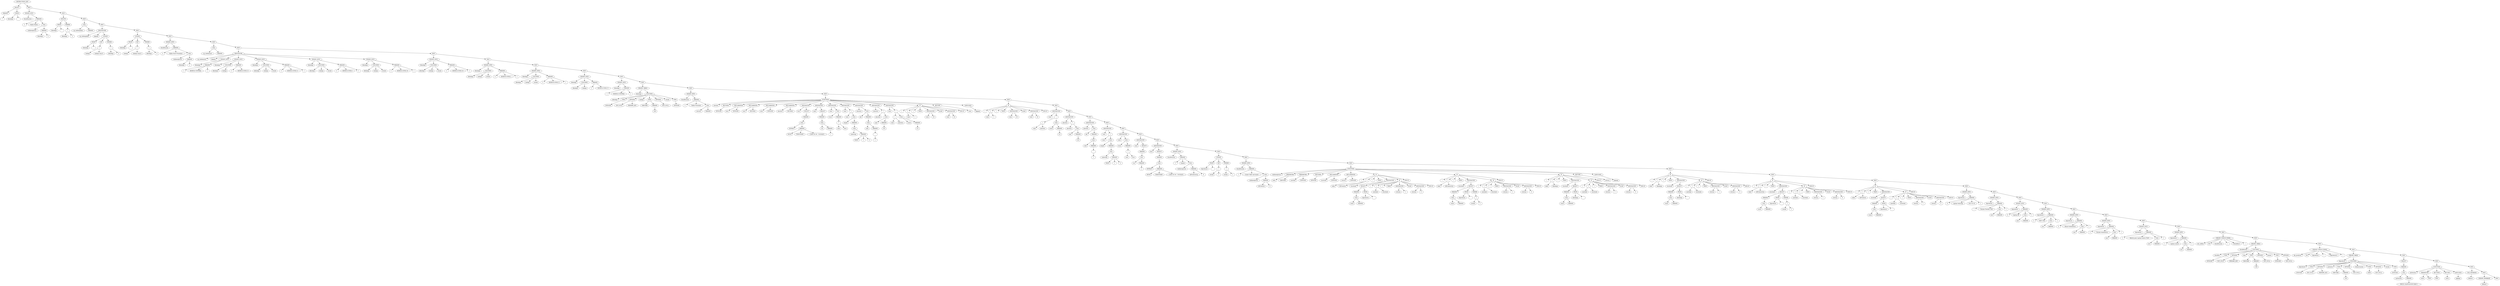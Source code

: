 // AST
digraph {
	826 [label=INSTRUCTION_LIST]
	827 [label=SELECT]
	828 [label=PARAMS]
	829 [label="*"]
	830 [label=FROM]
	831 [label=tbbodega]
	832 [label=""]
	833 [label=INST]
	834 [label=INSERT_INTO]
	835 [label=tbcalificacion]
	836 [label=PARAMS]
	837 [label=5]
	838 [label="Valida Delete"]
	839 [label=CALL]
	840 [label=validaregistros]
	841 [label=PARAMS]
	842 [label=tbbodega]
	843 [label=4]
	844 [label=INST]
	845 [label=DELETE]
	846 [label=FROM]
	847 [label=tbbodega]
	848 [label=""]
	849 [label=WHERE]
	850 [label="="]
	851 [label=idbodega]
	852 [label=4]
	853 [label=INST]
	854 [label=CALL]
	855 [label=sp_validaupdate]
	856 [label=PARAMS]
	857 [label=INST]
	858 [label=PROCEDURE]
	859 [label=sp_validaupdate]
	860 [label=plpgsql]
	861 [label=UPDATE]
	862 [label=FROM]
	863 [label=tbbodega]
	864 [label=""]
	865 [label=SET]
	866 [label="="]
	867 [label=bodega]
	868 [label="bodega zona 9"]
	869 [label=WHERE]
	870 [label="="]
	871 [label=idbodega]
	872 [label=4]
	873 [label=INST]
	874 [label=UPDATE]
	875 [label=FROM]
	876 [label=tbbodega]
	877 [label=""]
	878 [label=SET]
	879 [label="="]
	880 [label=bodega]
	881 [label="bodega zona 9"]
	882 [label=WHERE]
	883 [label="="]
	884 [label=idbodega]
	885 [label=4]
	886 [label=INST]
	887 [label=INSERT_INTO]
	888 [label=tbcalificacion]
	889 [label=PARAMS]
	890 [label=4]
	891 [label="Valida Store Procedure"]
	892 [label=CALL]
	893 [label=validaregistros]
	894 [label=PARAMS]
	895 [label=tbbodega]
	896 [label=5]
	897 [label=INST]
	898 [label=CALL]
	899 [label=sp_validainsert]
	900 [label=PARAMS]
	901 [label=INST]
	902 [label=PROCEDURE]
	903 [label=sp_validainsert]
	904 [label=plpgsql]
	905 [label=INSERT_INTO]
	906 [label=tbbodega]
	907 [label=PARAMS]
	908 [label=1]
	909 [label="BODEGA CENTRAL"]
	910 [label=1]
	911 [label=INSERT_INTO]
	912 [label=tbbodega]
	913 [label=COLUMNS]
	914 [label=idbodega]
	915 [label=bodega]
	916 [label=PARAMS]
	917 [label=2]
	918 [label="BODEGA ZONA 12"]
	919 [label=INSERT_INTO]
	920 [label=tbbodega]
	921 [label=COLUMNS]
	922 [label=idbodega]
	923 [label=bodega]
	924 [label=estado]
	925 [label=PARAMS]
	926 [label=3]
	927 [label="BODEGA ZONA 11"]
	928 [label=1]
	929 [label=INSERT_INTO]
	930 [label=tbbodega]
	931 [label=COLUMNS]
	932 [label=idbodega]
	933 [label=bodega]
	934 [label=estado]
	935 [label=PARAMS]
	936 [label=4]
	937 [label="BODEGA ZONA 1"]
	938 [label=1]
	939 [label=INSERT_INTO]
	940 [label=tbbodega]
	941 [label=COLUMNS]
	942 [label=idbodega]
	943 [label=bodega]
	944 [label=estado]
	945 [label=PARAMS]
	946 [label=5]
	947 [label="BODEGA ZONA 10"]
	948 [label=1]
	949 [label=INST]
	950 [label=INSERT_INTO]
	951 [label=tbbodega]
	952 [label=COLUMNS]
	953 [label=idbodega]
	954 [label=bodega]
	955 [label=estado]
	956 [label=PARAMS]
	957 [label=5]
	958 [label="BODEGA ZONA 10"]
	959 [label=1]
	960 [label=INST]
	961 [label=INSERT_INTO]
	962 [label=tbbodega]
	963 [label=COLUMNS]
	964 [label=idbodega]
	965 [label=bodega]
	966 [label=estado]
	967 [label=PARAMS]
	968 [label=4]
	969 [label="BODEGA ZONA 1"]
	970 [label=1]
	971 [label=INST]
	972 [label=INSERT_INTO]
	973 [label=tbbodega]
	974 [label=COLUMNS]
	975 [label=idbodega]
	976 [label=bodega]
	977 [label=estado]
	978 [label=PARAMS]
	979 [label=3]
	980 [label="BODEGA ZONA 11"]
	981 [label=1]
	982 [label=INST]
	983 [label=INSERT_INTO]
	984 [label=tbbodega]
	985 [label=COLUMNS]
	986 [label=idbodega]
	987 [label=bodega]
	988 [label=PARAMS]
	989 [label=2]
	990 [label="BODEGA ZONA 12"]
	991 [label=INST]
	992 [label=INSERT_INTO]
	993 [label=tbbodega]
	994 [label=PARAMS]
	995 [label=1]
	996 [label="BODEGA CENTRAL"]
	997 [label=1]
	998 [label=INST]
	999 [label=CREATE_TABLE]
	1000 [label=tbbodega]
	1001 [label=COLUMNS]
	1002 [label=idbodega]
	1003 [label=TYPE]
	1004 [label=INTEGER]
	1005 [label=OPTIONS]
	1006 [label=NOT_NULL]
	1007 [label=PRIMARY_KEY]
	1008 [label=bodega]
	1009 [label=TYPE]
	1010 [label=VARCHAR]
	1011 [label=PARAMS]
	1012 [label=100]
	1013 [label=OPTIONS]
	1014 [label=NOT_NULL]
	1015 [label=estado]
	1016 [label=TYPE]
	1017 [label=INTEGER]
	1018 [label=INST]
	1019 [label=INSERT_INTO]
	1020 [label=tbcalificacion]
	1021 [label=PARAMS]
	1022 [label=3]
	1023 [label=" Valida Funciones"]
	1024 [label=CALL]
	1025 [label=calculos]
	1026 [label=PARAMS]
	1027 [label=INST]
	1028 [label=FUNCTION]
	1029 [label=calculos]
	1030 [label=RETURNS]
	1031 [label=INTEGER]
	1032 [label=DECLARATION]
	1033 [label=hora]
	1034 [label=INTEGER]
	1035 [label=DECLARATION]
	1036 [label=seno]
	1037 [label=DECIMAL]
	1038 [label=DECLARATION]
	1039 [label=valor]
	1040 [label=INTEGER]
	1041 [label=DECLARATION]
	1042 [label=absoluto]
	1043 [label=DECIMAL]
	1044 [label=ASIGNACION]
	1045 [label=hora]
	1046 [label=SELECT]
	1047 [label=PARAMS]
	1048 [label=CALL]
	1049 [label=EXTRACT]
	1050 [label=PARAMS]
	1051 [label=HOUR]
	1052 [label=TIMESTAMP]
	1053 [label="['2001-02-16', '20:38:40']"]
	1054 [label=ASIGNACION]
	1055 [label=seno]
	1056 [label=SELECT]
	1057 [label=PARAMS]
	1058 [label=CALL]
	1059 [label=sin]
	1060 [label=PARAMS]
	1061 [label=1]
	1062 [label=ASIGNACION]
	1063 [label=valor]
	1064 [label=CALL]
	1065 [label=trunc]
	1066 [label=PARAMS]
	1067 [label="*"]
	1068 [label=seno]
	1069 [label=hora]
	1070 [label=ASIGNACION]
	1071 [label=valor]
	1072 [label="+"]
	1073 [label=valor]
	1074 [label=CALL]
	1075 [label=length]
	1076 [label=PARAMS]
	1077 [label=CALL]
	1078 [label=substring]
	1079 [label=PARAMS]
	1080 [label=FASE2]
	1081 [label=1]
	1082 [label=4]
	1083 [label=ASIGNACION]
	1084 [label=absoluto]
	1085 [label=CALL]
	1086 [label=abs]
	1087 [label=PARAMS]
	1088 [label=CALL]
	1089 [label=sinh]
	1090 [label=PARAMS]
	1091 [label="-"]
	1092 [label=1]
	1093 [label=ASIGNACION]
	1094 [label=absoluto]
	1095 [label="*"]
	1096 [label=absoluto]
	1097 [label=CALL]
	1098 [label=sqrt]
	1099 [label=PARAMS]
	1100 [label=225]
	1101 [label=ASIGNACION]
	1102 [label=valor]
	1103 [label="/"]
	1104 [label="+"]
	1105 [label=valor]
	1106 [label=absoluto]
	1107 [label=CALL]
	1108 [label=acosd]
	1109 [label=PARAMS]
	1110 [label=0.5]
	1111 [label=IF]
	1112 [label="("]
	1113 [label=">"]
	1114 [label=valor]
	1115 [label=1]
	1116 [label=")"]
	1117 [label=THEN]
	1118 [label=ASIGNACION]
	1119 [label=valor]
	1120 [label=20]
	1121 [label=ELSE]
	1122 [label=ASIGNACION]
	1123 [label=valor]
	1124 [label=10]
	1125 [label="END IF"]
	1126 [label=RETURN]
	1127 [label=valor]
	1128 [label=LANGUAGE]
	1129 [label=plpgsql]
	1130 [label=INST]
	1131 [label=IF]
	1132 [label="("]
	1133 [label=">"]
	1134 [label=valor]
	1135 [label=1]
	1136 [label=")"]
	1137 [label=THEN]
	1138 [label=ASIGNACION]
	1139 [label=valor]
	1140 [label=20]
	1141 [label=ELSE]
	1142 [label=ASIGNACION]
	1143 [label=valor]
	1144 [label=10]
	1145 [label="END IF"]
	1146 [label=INST]
	1147 [label=ASIGNACION]
	1148 [label=valor]
	1149 [label="/"]
	1150 [label="+"]
	1151 [label=valor]
	1152 [label=absoluto]
	1153 [label=CALL]
	1154 [label=acosd]
	1155 [label=PARAMS]
	1156 [label=0.5]
	1157 [label=INST]
	1158 [label=ASIGNACION]
	1159 [label=absoluto]
	1160 [label="*"]
	1161 [label=absoluto]
	1162 [label=CALL]
	1163 [label=sqrt]
	1164 [label=PARAMS]
	1165 [label=225]
	1166 [label=INST]
	1167 [label=ASIGNACION]
	1168 [label=absoluto]
	1169 [label=CALL]
	1170 [label=abs]
	1171 [label=PARAMS]
	1172 [label=CALL]
	1173 [label=sinh]
	1174 [label=PARAMS]
	1175 [label="-"]
	1176 [label=1]
	1177 [label=INST]
	1178 [label=ASIGNACION]
	1179 [label=valor]
	1180 [label="+"]
	1181 [label=valor]
	1182 [label=CALL]
	1183 [label=length]
	1184 [label=PARAMS]
	1185 [label=CALL]
	1186 [label=substring]
	1187 [label=PARAMS]
	1188 [label=FASE2]
	1189 [label=1]
	1190 [label=4]
	1191 [label=INST]
	1192 [label=ASIGNACION]
	1193 [label=valor]
	1194 [label=CALL]
	1195 [label=trunc]
	1196 [label=PARAMS]
	1197 [label="*"]
	1198 [label=seno]
	1199 [label=hora]
	1200 [label=INST]
	1201 [label=ASIGNACION]
	1202 [label=seno]
	1203 [label=SELECT]
	1204 [label=PARAMS]
	1205 [label=CALL]
	1206 [label=sin]
	1207 [label=PARAMS]
	1208 [label=1]
	1209 [label=INST]
	1210 [label=ASIGNACION]
	1211 [label=hora]
	1212 [label=SELECT]
	1213 [label=PARAMS]
	1214 [label=CALL]
	1215 [label=EXTRACT]
	1216 [label=PARAMS]
	1217 [label=HOUR]
	1218 [label=TIMESTAMP]
	1219 [label="['2001-02-16', '20:38:40']"]
	1220 [label=INST]
	1221 [label=INSERT_INTO]
	1222 [label=tbcalificacion]
	1223 [label=PARAMS]
	1224 [label=2]
	1225 [label=Update]
	1226 [label=CALL]
	1227 [label=validaregistros]
	1228 [label=PARAMS]
	1229 [label=tbProductoUp]
	1230 [label=8]
	1231 [label=INST]
	1232 [label=UPDATE]
	1233 [label=FROM]
	1234 [label=tbproducto]
	1235 [label=""]
	1236 [label=SET]
	1237 [label="="]
	1238 [label=estado]
	1239 [label=2]
	1240 [label=WHERE]
	1241 [label="="]
	1242 [label=estado]
	1243 [label=1]
	1244 [label=INST]
	1245 [label=INSERT_INTO]
	1246 [label=tbcalificacion]
	1247 [label=PARAMS]
	1248 [label=1]
	1249 [label="Create Table and Insert"]
	1250 [label=CALL]
	1251 [label=validaregistros]
	1252 [label=PARAMS]
	1253 [label=tbProducto]
	1254 [label=8]
	1255 [label=INST]
	1256 [label=FUNCTION]
	1257 [label=validaregistros]
	1258 [label=PARAMETRO]
	1259 [label=tabla]
	1260 [label=VARCHAR]
	1261 [label=PARAMETRO]
	1262 [label=cantidad]
	1263 [label=INTEGER]
	1264 [label=RETURNS]
	1265 [label=INTEGER]
	1266 [label=DECLARATION]
	1267 [label=resultado]
	1268 [label=INTEGER]
	1269 [label=DECLARATION]
	1270 [label=retorna]
	1271 [label=INTEGER]
	1272 [label=IF]
	1273 [label="("]
	1274 [label="="]
	1275 [label=tabla]
	1276 [label=tbProducto]
	1277 [label=")"]
	1278 [label=THEN]
	1279 [label=ASIGNACION]
	1280 [label=resultado]
	1281 [label=SELECT]
	1282 [label=PARAMS]
	1283 [label=CALL]
	1284 [label=count]
	1285 [label=PARAMS]
	1286 [label=FROM]
	1287 [label=tbproducto]
	1288 [label=""]
	1289 [label=IF]
	1290 [label="("]
	1291 [label="="]
	1292 [label=cantidad]
	1293 [label=resultado]
	1294 [label=")"]
	1295 [label=THEN]
	1296 [label=ASIGNACION]
	1297 [label=retorna]
	1298 [label=1]
	1299 [label=ELSE]
	1300 [label=ASIGNACION]
	1301 [label=retorna]
	1302 [label=0]
	1303 [label="END IF"]
	1304 [label="END IF"]
	1305 [label=IF]
	1306 [label="("]
	1307 [label="="]
	1308 [label=tabla]
	1309 [label=tbProductoUp]
	1310 [label=")"]
	1311 [label=THEN]
	1312 [label=ASIGNACION]
	1313 [label=resultado]
	1314 [label=SELECT]
	1315 [label=PARAMS]
	1316 [label=CALL]
	1317 [label=count]
	1318 [label=PARAMS]
	1319 [label=FROM]
	1320 [label=tbproducto]
	1321 [label=""]
	1322 [label=WHERE]
	1323 [label="="]
	1324 [label=estado]
	1325 [label=2]
	1326 [label=IF]
	1327 [label="("]
	1328 [label="="]
	1329 [label=cantidad]
	1330 [label=resultado]
	1331 [label=")"]
	1332 [label=THEN]
	1333 [label=ASIGNACION]
	1334 [label=retorna]
	1335 [label=1]
	1336 [label=ELSE]
	1337 [label=ASIGNACION]
	1338 [label=retorna]
	1339 [label=0]
	1340 [label="END IF"]
	1341 [label="END IF"]
	1342 [label=IF]
	1343 [label="("]
	1344 [label="="]
	1345 [label=tabla]
	1346 [label=tbbodega]
	1347 [label=")"]
	1348 [label=THEN]
	1349 [label=ASIGNACION]
	1350 [label=resultado]
	1351 [label=SELECT]
	1352 [label=PARAMS]
	1353 [label=CALL]
	1354 [label=count]
	1355 [label=PARAMS]
	1356 [label=FROM]
	1357 [label=tbbodega]
	1358 [label=""]
	1359 [label=IF]
	1360 [label="("]
	1361 [label="="]
	1362 [label=cantidad]
	1363 [label=resultado]
	1364 [label=")"]
	1365 [label=THEN]
	1366 [label=ASIGNACION]
	1367 [label=retorna]
	1368 [label=1]
	1369 [label=ELSE]
	1370 [label=ASIGNACION]
	1371 [label=retorna]
	1372 [label=0]
	1373 [label="END IF"]
	1374 [label="END IF"]
	1375 [label=RETURN]
	1376 [label=retorna]
	1377 [label=LANGUAGE]
	1378 [label=plpgsql]
	1379 [label=INST]
	1380 [label=IF]
	1381 [label="("]
	1382 [label="="]
	1383 [label=tabla]
	1384 [label=tbbodega]
	1385 [label=")"]
	1386 [label=THEN]
	1387 [label=ASIGNACION]
	1388 [label=resultado]
	1389 [label=SELECT]
	1390 [label=PARAMS]
	1391 [label=CALL]
	1392 [label=count]
	1393 [label=PARAMS]
	1394 [label=FROM]
	1395 [label=tbbodega]
	1396 [label=""]
	1397 [label=IF]
	1398 [label="("]
	1399 [label="="]
	1400 [label=cantidad]
	1401 [label=resultado]
	1402 [label=")"]
	1403 [label=THEN]
	1404 [label=ASIGNACION]
	1405 [label=retorna]
	1406 [label=1]
	1407 [label=ELSE]
	1408 [label=ASIGNACION]
	1409 [label=retorna]
	1410 [label=0]
	1411 [label="END IF"]
	1412 [label="END IF"]
	1413 [label=INST]
	1414 [label=IF]
	1415 [label="("]
	1416 [label="="]
	1417 [label=tabla]
	1418 [label=tbProductoUp]
	1419 [label=")"]
	1420 [label=THEN]
	1421 [label=ASIGNACION]
	1422 [label=resultado]
	1423 [label=SELECT]
	1424 [label=PARAMS]
	1425 [label=CALL]
	1426 [label=count]
	1427 [label=PARAMS]
	1428 [label=FROM]
	1429 [label=tbproducto]
	1430 [label=""]
	1431 [label=WHERE]
	1432 [label="="]
	1433 [label=estado]
	1434 [label=2]
	1435 [label=IF]
	1436 [label="("]
	1437 [label="="]
	1438 [label=cantidad]
	1439 [label=resultado]
	1440 [label=")"]
	1441 [label=THEN]
	1442 [label=ASIGNACION]
	1443 [label=retorna]
	1444 [label=1]
	1445 [label=ELSE]
	1446 [label=ASIGNACION]
	1447 [label=retorna]
	1448 [label=0]
	1449 [label="END IF"]
	1450 [label="END IF"]
	1451 [label=INST]
	1452 [label=IF]
	1453 [label="("]
	1454 [label="="]
	1455 [label=tabla]
	1456 [label=tbProducto]
	1457 [label=")"]
	1458 [label=THEN]
	1459 [label=ASIGNACION]
	1460 [label=resultado]
	1461 [label=SELECT]
	1462 [label=PARAMS]
	1463 [label=CALL]
	1464 [label=count]
	1465 [label=PARAMS]
	1466 [label=FROM]
	1467 [label=tbproducto]
	1468 [label=""]
	1469 [label=IF]
	1470 [label="("]
	1471 [label="="]
	1472 [label=cantidad]
	1473 [label=resultado]
	1474 [label=")"]
	1475 [label=THEN]
	1476 [label=ASIGNACION]
	1477 [label=retorna]
	1478 [label=1]
	1479 [label=ELSE]
	1480 [label=ASIGNACION]
	1481 [label=retorna]
	1482 [label=0]
	1483 [label="END IF"]
	1484 [label="END IF"]
	1485 [label=INST]
	1486 [label=INSERT_INTO]
	1487 [label=tbproducto]
	1488 [label=PARAMS]
	1489 [label=8]
	1490 [label="Laptop Samsung"]
	1491 [label="2021-01-02"]
	1492 [label=1]
	1493 [label=INST]
	1494 [label=INSERT_INTO]
	1495 [label=tbproducto]
	1496 [label=PARAMS]
	1497 [label=7]
	1498 [label="Teclado Flexible USB"]
	1499 [label=CALL]
	1500 [label=now]
	1501 [label=PARAMS]
	1502 [label=1]
	1503 [label=INST]
	1504 [label=INSERT_INTO]
	1505 [label=tbproducto]
	1506 [label=PARAMS]
	1507 [label=6]
	1508 [label="Laptop HP"]
	1509 [label=CALL]
	1510 [label=now]
	1511 [label=PARAMS]
	1512 [label=1]
	1513 [label=INST]
	1514 [label=INSERT_INTO]
	1515 [label=tbproducto]
	1516 [label=PARAMS]
	1517 [label=5]
	1518 [label="WIFI USB"]
	1519 [label=CALL]
	1520 [label=now]
	1521 [label=PARAMS]
	1522 [label=1]
	1523 [label=INST]
	1524 [label=INSERT_INTO]
	1525 [label=tbproducto]
	1526 [label=PARAMS]
	1527 [label=4]
	1528 [label="Mouse Inalambrico"]
	1529 [label=CALL]
	1530 [label=now]
	1531 [label=PARAMS]
	1532 [label=1]
	1533 [label=INST]
	1534 [label=INSERT_INTO]
	1535 [label=tbproducto]
	1536 [label=PARAMS]
	1537 [label=3]
	1538 [label="Teclado Inalambrico"]
	1539 [label=CALL]
	1540 [label=now]
	1541 [label=PARAMS]
	1542 [label=1]
	1543 [label=INST]
	1544 [label=INSERT_INTO]
	1545 [label=tbproducto]
	1546 [label=PARAMS]
	1547 [label=2]
	1548 [label="Bateria para Laptop Lenovo T420"]
	1549 [label=CALL]
	1550 [label=now]
	1551 [label=PARAMS]
	1552 [label=1]
	1553 [label=INST]
	1554 [label=INSERT_INTO]
	1555 [label=tbproducto]
	1556 [label=PARAMS]
	1557 [label=1]
	1558 [label="Laptop Lenovo"]
	1559 [label=CALL]
	1560 [label=now]
	1561 [label=PARAMS]
	1562 [label=1]
	1563 [label=INST]
	1564 [label="CREATE UNIQUE INDEX"]
	1565 [label=idx_califica]
	1566 [label=ON]
	1567 [label=tbcalificacion]
	1568 [label="("]
	1569 [label="['idcalifica']"]
	1570 [label=")"]
	1571 [label=INST]
	1572 [label=CREATE_TABLE]
	1573 [label=tbcalificacion]
	1574 [label=COLUMNS]
	1575 [label=idcalifica]
	1576 [label=TYPE]
	1577 [label=INTEGER]
	1578 [label=OPTIONS]
	1579 [label=NOT_NULL]
	1580 [label=PRIMARY_KEY]
	1581 [label=item]
	1582 [label=TYPE]
	1583 [label=VARCHAR]
	1584 [label=PARAMS]
	1585 [label=100]
	1586 [label=OPTIONS]
	1587 [label=NOT_NULL]
	1588 [label=punteo]
	1589 [label=TYPE]
	1590 [label=INTEGER]
	1591 [label=OPTIONS]
	1592 [label=NOT_NULL]
	1593 [label=INST]
	1594 [label="CREATE UNIQUE INDEX"]
	1595 [label=idx_producto]
	1596 [label=ON]
	1597 [label=tbproducto]
	1598 [label="("]
	1599 [label="['idproducto']"]
	1600 [label=")"]
	1601 [label=INST]
	1602 [label=CREATE_TABLE]
	1603 [label=tbproducto]
	1604 [label=COLUMNS]
	1605 [label=idproducto]
	1606 [label=TYPE]
	1607 [label=INTEGER]
	1608 [label=OPTIONS]
	1609 [label=NOT_NULL]
	1610 [label=PRIMARY_KEY]
	1611 [label=producto]
	1612 [label=TYPE]
	1613 [label=VARCHAR]
	1614 [label=PARAMS]
	1615 [label=150]
	1616 [label=OPTIONS]
	1617 [label=NOT_NULL]
	1618 [label=fechacreacion]
	1619 [label=TYPE]
	1620 [label=DATE]
	1621 [label=OPTIONS]
	1622 [label=NOT_NULL]
	1623 [label=estado]
	1624 [label=TYPE]
	1625 [label=INTEGER]
	1626 [label=INST]
	1627 [label=SELECT]
	1628 [label=PARAMS]
	1629 [label=CALL]
	1630 [label=myfuncion]
	1631 [label=PARAMS]
	1632 [label="INICIO CALIFICACION FASE 2"]
	1633 [label=INST]
	1634 [label=FUNCTION]
	1635 [label=myfuncion]
	1636 [label=PARAMETRO]
	1637 [label=texto]
	1638 [label=TEXT]
	1639 [label=RETURNS]
	1640 [label=TEXT]
	1641 [label=RETURN]
	1642 [label=texto]
	1643 [label=LANGUAGE]
	1644 [label=plpgsql]
	1645 [label=INST]
	1646 [label=USE_DATABASE]
	1647 [label=dbfase2]
	1648 [label=INST]
	1649 [label=CREATE_DATABASE]
	1650 [label=dbfase2]
	1651 [label=INST]
	826 -> 827
	827 -> 828
	828 -> 829
	827 -> 830
	830 -> 831
	830 -> 832
	826 -> 833
	833 -> 834
	834 -> 835
	834 -> 836
	836 -> 837
	836 -> 838
	836 -> 839
	839 -> 840
	839 -> 841
	841 -> 842
	841 -> 843
	833 -> 844
	844 -> 845
	845 -> 846
	846 -> 847
	846 -> 848
	845 -> 849
	849 -> 850
	850 -> 851
	850 -> 852
	844 -> 853
	853 -> 854
	854 -> 855
	854 -> 856
	853 -> 857
	857 -> 858
	858 -> 859
	858 -> 860
	858 -> 861
	861 -> 862
	862 -> 863
	862 -> 864
	861 -> 865
	865 -> 866
	866 -> 867
	866 -> 868
	861 -> 869
	869 -> 870
	870 -> 871
	870 -> 872
	857 -> 873
	873 -> 874
	874 -> 875
	875 -> 876
	875 -> 877
	874 -> 878
	878 -> 879
	879 -> 880
	879 -> 881
	874 -> 882
	882 -> 883
	883 -> 884
	883 -> 885
	873 -> 886
	886 -> 887
	887 -> 888
	887 -> 889
	889 -> 890
	889 -> 891
	889 -> 892
	892 -> 893
	892 -> 894
	894 -> 895
	894 -> 896
	886 -> 897
	897 -> 898
	898 -> 899
	898 -> 900
	897 -> 901
	901 -> 902
	902 -> 903
	902 -> 904
	902 -> 905
	905 -> 906
	905 -> 907
	907 -> 908
	907 -> 909
	907 -> 910
	902 -> 911
	911 -> 912
	911 -> 913
	913 -> 914
	913 -> 915
	911 -> 916
	916 -> 917
	916 -> 918
	902 -> 919
	919 -> 920
	919 -> 921
	921 -> 922
	921 -> 923
	921 -> 924
	919 -> 925
	925 -> 926
	925 -> 927
	925 -> 928
	902 -> 929
	929 -> 930
	929 -> 931
	931 -> 932
	931 -> 933
	931 -> 934
	929 -> 935
	935 -> 936
	935 -> 937
	935 -> 938
	902 -> 939
	939 -> 940
	939 -> 941
	941 -> 942
	941 -> 943
	941 -> 944
	939 -> 945
	945 -> 946
	945 -> 947
	945 -> 948
	901 -> 949
	949 -> 950
	950 -> 951
	950 -> 952
	952 -> 953
	952 -> 954
	952 -> 955
	950 -> 956
	956 -> 957
	956 -> 958
	956 -> 959
	949 -> 960
	960 -> 961
	961 -> 962
	961 -> 963
	963 -> 964
	963 -> 965
	963 -> 966
	961 -> 967
	967 -> 968
	967 -> 969
	967 -> 970
	960 -> 971
	971 -> 972
	972 -> 973
	972 -> 974
	974 -> 975
	974 -> 976
	974 -> 977
	972 -> 978
	978 -> 979
	978 -> 980
	978 -> 981
	971 -> 982
	982 -> 983
	983 -> 984
	983 -> 985
	985 -> 986
	985 -> 987
	983 -> 988
	988 -> 989
	988 -> 990
	982 -> 991
	991 -> 992
	992 -> 993
	992 -> 994
	994 -> 995
	994 -> 996
	994 -> 997
	991 -> 998
	998 -> 999
	999 -> 1000
	999 -> 1001
	1001 -> 1002
	1001 -> 1003
	1003 -> 1004
	1001 -> 1005
	1005 -> 1006
	1005 -> 1007
	1001 -> 1008
	1001 -> 1009
	1009 -> 1010
	1009 -> 1011
	1011 -> 1012
	1001 -> 1013
	1013 -> 1014
	1001 -> 1015
	1001 -> 1016
	1016 -> 1017
	998 -> 1018
	1018 -> 1019
	1019 -> 1020
	1019 -> 1021
	1021 -> 1022
	1021 -> 1023
	1021 -> 1024
	1024 -> 1025
	1024 -> 1026
	1018 -> 1027
	1027 -> 1028
	1028 -> 1029
	1028 -> 1030
	1030 -> 1031
	1028 -> 1032
	1032 -> 1033
	1032 -> 1034
	1028 -> 1035
	1035 -> 1036
	1035 -> 1037
	1028 -> 1038
	1038 -> 1039
	1038 -> 1040
	1028 -> 1041
	1041 -> 1042
	1041 -> 1043
	1028 -> 1044
	1044 -> 1045
	1044 -> 1046
	1046 -> 1047
	1047 -> 1048
	1048 -> 1049
	1048 -> 1050
	1050 -> 1051
	1050 -> 1052
	1050 -> 1053
	1028 -> 1054
	1054 -> 1055
	1054 -> 1056
	1056 -> 1057
	1057 -> 1058
	1058 -> 1059
	1058 -> 1060
	1060 -> 1061
	1028 -> 1062
	1062 -> 1063
	1062 -> 1064
	1064 -> 1065
	1064 -> 1066
	1066 -> 1067
	1067 -> 1068
	1067 -> 1069
	1028 -> 1070
	1070 -> 1071
	1070 -> 1072
	1072 -> 1073
	1072 -> 1074
	1074 -> 1075
	1074 -> 1076
	1076 -> 1077
	1077 -> 1078
	1077 -> 1079
	1079 -> 1080
	1079 -> 1081
	1079 -> 1082
	1028 -> 1083
	1083 -> 1084
	1083 -> 1085
	1085 -> 1086
	1085 -> 1087
	1087 -> 1088
	1088 -> 1089
	1088 -> 1090
	1090 -> 1091
	1091 -> 1092
	1028 -> 1093
	1093 -> 1094
	1093 -> 1095
	1095 -> 1096
	1095 -> 1097
	1097 -> 1098
	1097 -> 1099
	1099 -> 1100
	1028 -> 1101
	1101 -> 1102
	1101 -> 1103
	1103 -> 1104
	1104 -> 1105
	1104 -> 1106
	1103 -> 1107
	1107 -> 1108
	1107 -> 1109
	1109 -> 1110
	1028 -> 1111
	1111 -> 1112
	1111 -> 1113
	1113 -> 1114
	1113 -> 1115
	1111 -> 1116
	1111 -> 1117
	1111 -> 1118
	1118 -> 1119
	1118 -> 1120
	1111 -> 1121
	1111 -> 1122
	1122 -> 1123
	1122 -> 1124
	1111 -> 1125
	1028 -> 1126
	1126 -> 1127
	1028 -> 1128
	1128 -> 1129
	1027 -> 1130
	1130 -> 1131
	1131 -> 1132
	1131 -> 1133
	1133 -> 1134
	1133 -> 1135
	1131 -> 1136
	1131 -> 1137
	1131 -> 1138
	1138 -> 1139
	1138 -> 1140
	1131 -> 1141
	1131 -> 1142
	1142 -> 1143
	1142 -> 1144
	1131 -> 1145
	1130 -> 1146
	1146 -> 1147
	1147 -> 1148
	1147 -> 1149
	1149 -> 1150
	1150 -> 1151
	1150 -> 1152
	1149 -> 1153
	1153 -> 1154
	1153 -> 1155
	1155 -> 1156
	1146 -> 1157
	1157 -> 1158
	1158 -> 1159
	1158 -> 1160
	1160 -> 1161
	1160 -> 1162
	1162 -> 1163
	1162 -> 1164
	1164 -> 1165
	1157 -> 1166
	1166 -> 1167
	1167 -> 1168
	1167 -> 1169
	1169 -> 1170
	1169 -> 1171
	1171 -> 1172
	1172 -> 1173
	1172 -> 1174
	1174 -> 1175
	1175 -> 1176
	1166 -> 1177
	1177 -> 1178
	1178 -> 1179
	1178 -> 1180
	1180 -> 1181
	1180 -> 1182
	1182 -> 1183
	1182 -> 1184
	1184 -> 1185
	1185 -> 1186
	1185 -> 1187
	1187 -> 1188
	1187 -> 1189
	1187 -> 1190
	1177 -> 1191
	1191 -> 1192
	1192 -> 1193
	1192 -> 1194
	1194 -> 1195
	1194 -> 1196
	1196 -> 1197
	1197 -> 1198
	1197 -> 1199
	1191 -> 1200
	1200 -> 1201
	1201 -> 1202
	1201 -> 1203
	1203 -> 1204
	1204 -> 1205
	1205 -> 1206
	1205 -> 1207
	1207 -> 1208
	1200 -> 1209
	1209 -> 1210
	1210 -> 1211
	1210 -> 1212
	1212 -> 1213
	1213 -> 1214
	1214 -> 1215
	1214 -> 1216
	1216 -> 1217
	1216 -> 1218
	1216 -> 1219
	1209 -> 1220
	1220 -> 1221
	1221 -> 1222
	1221 -> 1223
	1223 -> 1224
	1223 -> 1225
	1223 -> 1226
	1226 -> 1227
	1226 -> 1228
	1228 -> 1229
	1228 -> 1230
	1220 -> 1231
	1231 -> 1232
	1232 -> 1233
	1233 -> 1234
	1233 -> 1235
	1232 -> 1236
	1236 -> 1237
	1237 -> 1238
	1237 -> 1239
	1232 -> 1240
	1240 -> 1241
	1241 -> 1242
	1241 -> 1243
	1231 -> 1244
	1244 -> 1245
	1245 -> 1246
	1245 -> 1247
	1247 -> 1248
	1247 -> 1249
	1247 -> 1250
	1250 -> 1251
	1250 -> 1252
	1252 -> 1253
	1252 -> 1254
	1244 -> 1255
	1255 -> 1256
	1256 -> 1257
	1256 -> 1258
	1258 -> 1259
	1258 -> 1260
	1256 -> 1261
	1261 -> 1262
	1261 -> 1263
	1256 -> 1264
	1264 -> 1265
	1256 -> 1266
	1266 -> 1267
	1266 -> 1268
	1256 -> 1269
	1269 -> 1270
	1269 -> 1271
	1256 -> 1272
	1272 -> 1273
	1272 -> 1274
	1274 -> 1275
	1274 -> 1276
	1272 -> 1277
	1272 -> 1278
	1272 -> 1279
	1279 -> 1280
	1279 -> 1281
	1281 -> 1282
	1282 -> 1283
	1283 -> 1284
	1283 -> 1285
	1281 -> 1286
	1286 -> 1287
	1286 -> 1288
	1272 -> 1289
	1289 -> 1290
	1289 -> 1291
	1291 -> 1292
	1291 -> 1293
	1289 -> 1294
	1289 -> 1295
	1289 -> 1296
	1296 -> 1297
	1296 -> 1298
	1289 -> 1299
	1289 -> 1300
	1300 -> 1301
	1300 -> 1302
	1289 -> 1303
	1272 -> 1304
	1256 -> 1305
	1305 -> 1306
	1305 -> 1307
	1307 -> 1308
	1307 -> 1309
	1305 -> 1310
	1305 -> 1311
	1305 -> 1312
	1312 -> 1313
	1312 -> 1314
	1314 -> 1315
	1315 -> 1316
	1316 -> 1317
	1316 -> 1318
	1314 -> 1319
	1319 -> 1320
	1319 -> 1321
	1314 -> 1322
	1322 -> 1323
	1323 -> 1324
	1323 -> 1325
	1305 -> 1326
	1326 -> 1327
	1326 -> 1328
	1328 -> 1329
	1328 -> 1330
	1326 -> 1331
	1326 -> 1332
	1326 -> 1333
	1333 -> 1334
	1333 -> 1335
	1326 -> 1336
	1326 -> 1337
	1337 -> 1338
	1337 -> 1339
	1326 -> 1340
	1305 -> 1341
	1256 -> 1342
	1342 -> 1343
	1342 -> 1344
	1344 -> 1345
	1344 -> 1346
	1342 -> 1347
	1342 -> 1348
	1342 -> 1349
	1349 -> 1350
	1349 -> 1351
	1351 -> 1352
	1352 -> 1353
	1353 -> 1354
	1353 -> 1355
	1351 -> 1356
	1356 -> 1357
	1356 -> 1358
	1342 -> 1359
	1359 -> 1360
	1359 -> 1361
	1361 -> 1362
	1361 -> 1363
	1359 -> 1364
	1359 -> 1365
	1359 -> 1366
	1366 -> 1367
	1366 -> 1368
	1359 -> 1369
	1359 -> 1370
	1370 -> 1371
	1370 -> 1372
	1359 -> 1373
	1342 -> 1374
	1256 -> 1375
	1375 -> 1376
	1256 -> 1377
	1377 -> 1378
	1255 -> 1379
	1379 -> 1380
	1380 -> 1381
	1380 -> 1382
	1382 -> 1383
	1382 -> 1384
	1380 -> 1385
	1380 -> 1386
	1380 -> 1387
	1387 -> 1388
	1387 -> 1389
	1389 -> 1390
	1390 -> 1391
	1391 -> 1392
	1391 -> 1393
	1389 -> 1394
	1394 -> 1395
	1394 -> 1396
	1380 -> 1397
	1397 -> 1398
	1397 -> 1399
	1399 -> 1400
	1399 -> 1401
	1397 -> 1402
	1397 -> 1403
	1397 -> 1404
	1404 -> 1405
	1404 -> 1406
	1397 -> 1407
	1397 -> 1408
	1408 -> 1409
	1408 -> 1410
	1397 -> 1411
	1380 -> 1412
	1379 -> 1413
	1413 -> 1414
	1414 -> 1415
	1414 -> 1416
	1416 -> 1417
	1416 -> 1418
	1414 -> 1419
	1414 -> 1420
	1414 -> 1421
	1421 -> 1422
	1421 -> 1423
	1423 -> 1424
	1424 -> 1425
	1425 -> 1426
	1425 -> 1427
	1423 -> 1428
	1428 -> 1429
	1428 -> 1430
	1423 -> 1431
	1431 -> 1432
	1432 -> 1433
	1432 -> 1434
	1414 -> 1435
	1435 -> 1436
	1435 -> 1437
	1437 -> 1438
	1437 -> 1439
	1435 -> 1440
	1435 -> 1441
	1435 -> 1442
	1442 -> 1443
	1442 -> 1444
	1435 -> 1445
	1435 -> 1446
	1446 -> 1447
	1446 -> 1448
	1435 -> 1449
	1414 -> 1450
	1413 -> 1451
	1451 -> 1452
	1452 -> 1453
	1452 -> 1454
	1454 -> 1455
	1454 -> 1456
	1452 -> 1457
	1452 -> 1458
	1452 -> 1459
	1459 -> 1460
	1459 -> 1461
	1461 -> 1462
	1462 -> 1463
	1463 -> 1464
	1463 -> 1465
	1461 -> 1466
	1466 -> 1467
	1466 -> 1468
	1452 -> 1469
	1469 -> 1470
	1469 -> 1471
	1471 -> 1472
	1471 -> 1473
	1469 -> 1474
	1469 -> 1475
	1469 -> 1476
	1476 -> 1477
	1476 -> 1478
	1469 -> 1479
	1469 -> 1480
	1480 -> 1481
	1480 -> 1482
	1469 -> 1483
	1452 -> 1484
	1451 -> 1485
	1485 -> 1486
	1486 -> 1487
	1486 -> 1488
	1488 -> 1489
	1488 -> 1490
	1488 -> 1491
	1488 -> 1492
	1485 -> 1493
	1493 -> 1494
	1494 -> 1495
	1494 -> 1496
	1496 -> 1497
	1496 -> 1498
	1496 -> 1499
	1499 -> 1500
	1499 -> 1501
	1496 -> 1502
	1493 -> 1503
	1503 -> 1504
	1504 -> 1505
	1504 -> 1506
	1506 -> 1507
	1506 -> 1508
	1506 -> 1509
	1509 -> 1510
	1509 -> 1511
	1506 -> 1512
	1503 -> 1513
	1513 -> 1514
	1514 -> 1515
	1514 -> 1516
	1516 -> 1517
	1516 -> 1518
	1516 -> 1519
	1519 -> 1520
	1519 -> 1521
	1516 -> 1522
	1513 -> 1523
	1523 -> 1524
	1524 -> 1525
	1524 -> 1526
	1526 -> 1527
	1526 -> 1528
	1526 -> 1529
	1529 -> 1530
	1529 -> 1531
	1526 -> 1532
	1523 -> 1533
	1533 -> 1534
	1534 -> 1535
	1534 -> 1536
	1536 -> 1537
	1536 -> 1538
	1536 -> 1539
	1539 -> 1540
	1539 -> 1541
	1536 -> 1542
	1533 -> 1543
	1543 -> 1544
	1544 -> 1545
	1544 -> 1546
	1546 -> 1547
	1546 -> 1548
	1546 -> 1549
	1549 -> 1550
	1549 -> 1551
	1546 -> 1552
	1543 -> 1553
	1553 -> 1554
	1554 -> 1555
	1554 -> 1556
	1556 -> 1557
	1556 -> 1558
	1556 -> 1559
	1559 -> 1560
	1559 -> 1561
	1556 -> 1562
	1553 -> 1563
	1563 -> 1564
	1564 -> 1565
	1564 -> 1566
	1564 -> 1567
	1564 -> 1568
	1564 -> 1569
	1564 -> 1570
	1563 -> 1571
	1571 -> 1572
	1572 -> 1573
	1572 -> 1574
	1574 -> 1575
	1574 -> 1576
	1576 -> 1577
	1574 -> 1578
	1578 -> 1579
	1578 -> 1580
	1574 -> 1581
	1574 -> 1582
	1582 -> 1583
	1582 -> 1584
	1584 -> 1585
	1574 -> 1586
	1586 -> 1587
	1574 -> 1588
	1574 -> 1589
	1589 -> 1590
	1574 -> 1591
	1591 -> 1592
	1571 -> 1593
	1593 -> 1594
	1594 -> 1595
	1594 -> 1596
	1594 -> 1597
	1594 -> 1598
	1594 -> 1599
	1594 -> 1600
	1593 -> 1601
	1601 -> 1602
	1602 -> 1603
	1602 -> 1604
	1604 -> 1605
	1604 -> 1606
	1606 -> 1607
	1604 -> 1608
	1608 -> 1609
	1608 -> 1610
	1604 -> 1611
	1604 -> 1612
	1612 -> 1613
	1612 -> 1614
	1614 -> 1615
	1604 -> 1616
	1616 -> 1617
	1604 -> 1618
	1604 -> 1619
	1619 -> 1620
	1604 -> 1621
	1621 -> 1622
	1604 -> 1623
	1604 -> 1624
	1624 -> 1625
	1601 -> 1626
	1626 -> 1627
	1627 -> 1628
	1628 -> 1629
	1629 -> 1630
	1629 -> 1631
	1631 -> 1632
	1626 -> 1633
	1633 -> 1634
	1634 -> 1635
	1634 -> 1636
	1636 -> 1637
	1636 -> 1638
	1634 -> 1639
	1639 -> 1640
	1634 -> 1641
	1641 -> 1642
	1634 -> 1643
	1643 -> 1644
	1633 -> 1645
	1645 -> 1646
	1646 -> 1647
	1645 -> 1648
	1648 -> 1649
	1649 -> 1650
	1648 -> 1651
}
